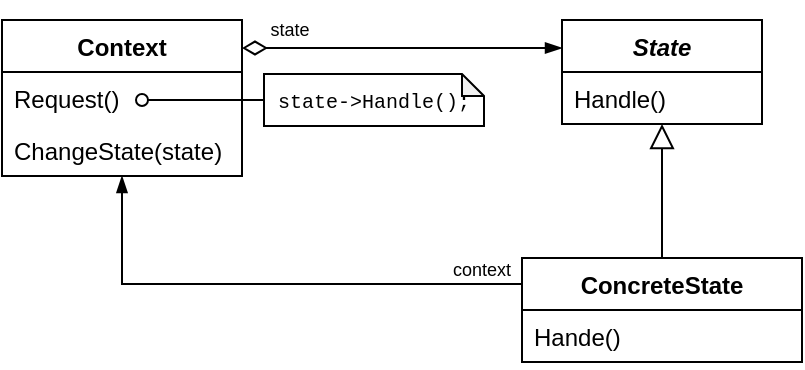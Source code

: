 <mxfile version="22.1.2" type="device">
  <diagram name="Page-1" id="FeZ3v-MQN-1dSdujgbyW">
    <mxGraphModel dx="827" dy="413" grid="1" gridSize="10" guides="1" tooltips="1" connect="1" arrows="1" fold="0" page="1" pageScale="1" pageWidth="827" pageHeight="1169" math="0" shadow="0">
      <root>
        <mxCell id="0" />
        <mxCell id="1" parent="0" />
        <mxCell id="8gvrBVobbRTJL_wqkL-d-11" value="&lt;i&gt;State&lt;/i&gt;" style="swimlane;fontStyle=1;align=center;verticalAlign=top;childLayout=stackLayout;horizontal=1;startSize=26;horizontalStack=0;resizeParent=1;resizeParentMax=0;resizeLast=0;collapsible=1;marginBottom=0;whiteSpace=wrap;html=1;" parent="1" vertex="1">
          <mxGeometry x="520" y="440" width="100" height="52" as="geometry" />
        </mxCell>
        <mxCell id="8gvrBVobbRTJL_wqkL-d-14" value="Handle()" style="text;strokeColor=none;fillColor=none;align=left;verticalAlign=top;spacingLeft=4;spacingRight=4;overflow=hidden;rotatable=0;points=[[0,0.5],[1,0.5]];portConstraint=eastwest;whiteSpace=wrap;html=1;" parent="8gvrBVobbRTJL_wqkL-d-11" vertex="1">
          <mxGeometry y="26" width="100" height="26" as="geometry" />
        </mxCell>
        <mxCell id="8gvrBVobbRTJL_wqkL-d-20" style="edgeStyle=orthogonalEdgeStyle;rounded=0;orthogonalLoop=1;jettySize=auto;html=1;exitX=0.5;exitY=0;exitDx=0;exitDy=0;endArrow=block;endFill=0;endSize=10;" parent="1" source="8gvrBVobbRTJL_wqkL-d-16" target="8gvrBVobbRTJL_wqkL-d-11" edge="1">
          <mxGeometry relative="1" as="geometry" />
        </mxCell>
        <mxCell id="O_jan2PHB6_ybYsN9cPJ-4" style="edgeStyle=orthogonalEdgeStyle;rounded=0;orthogonalLoop=1;jettySize=auto;html=1;exitX=0;exitY=0.25;exitDx=0;exitDy=0;endArrow=blockThin;endFill=1;" edge="1" parent="1" source="8gvrBVobbRTJL_wqkL-d-16" target="O_jan2PHB6_ybYsN9cPJ-1">
          <mxGeometry relative="1" as="geometry" />
        </mxCell>
        <mxCell id="8gvrBVobbRTJL_wqkL-d-16" value="ConcreteState" style="swimlane;fontStyle=1;align=center;verticalAlign=top;childLayout=stackLayout;horizontal=1;startSize=26;horizontalStack=0;resizeParent=1;resizeParentMax=0;resizeLast=0;collapsible=1;marginBottom=0;whiteSpace=wrap;html=1;" parent="1" vertex="1">
          <mxGeometry x="500" y="559" width="140" height="52" as="geometry" />
        </mxCell>
        <mxCell id="8gvrBVobbRTJL_wqkL-d-17" value="Hande()" style="text;strokeColor=none;fillColor=none;align=left;verticalAlign=top;spacingLeft=4;spacingRight=4;overflow=hidden;rotatable=0;points=[[0,0.5],[1,0.5]];portConstraint=eastwest;whiteSpace=wrap;html=1;" parent="8gvrBVobbRTJL_wqkL-d-16" vertex="1">
          <mxGeometry y="26" width="140" height="26" as="geometry" />
        </mxCell>
        <mxCell id="8gvrBVobbRTJL_wqkL-d-23" style="rounded=0;orthogonalLoop=1;jettySize=auto;html=1;endArrow=blockThin;endFill=1;startArrow=diamondThin;startFill=0;startSize=10;" parent="1" edge="1">
          <mxGeometry relative="1" as="geometry">
            <mxPoint x="360" y="454" as="sourcePoint" />
            <mxPoint x="520" y="454" as="targetPoint" />
          </mxGeometry>
        </mxCell>
        <mxCell id="8gvrBVobbRTJL_wqkL-d-37" value="&lt;font style=&quot;font-size: 10px;&quot; face=&quot;Courier New&quot;&gt;state-&amp;gt;Handle();&lt;/font&gt;" style="shape=note;whiteSpace=wrap;html=1;backgroundOutline=1;darkOpacity=0.05;size=11;" parent="1" vertex="1">
          <mxGeometry x="371" y="467" width="110" height="26" as="geometry" />
        </mxCell>
        <mxCell id="8gvrBVobbRTJL_wqkL-d-38" style="rounded=0;orthogonalLoop=1;jettySize=auto;html=1;endArrow=oval;endFill=0;exitX=0;exitY=0.5;exitDx=0;exitDy=0;exitPerimeter=0;" parent="1" source="8gvrBVobbRTJL_wqkL-d-37" edge="1">
          <mxGeometry relative="1" as="geometry">
            <mxPoint x="310" y="480" as="targetPoint" />
            <mxPoint x="370" y="480" as="sourcePoint" />
          </mxGeometry>
        </mxCell>
        <mxCell id="O_jan2PHB6_ybYsN9cPJ-1" value="Context" style="swimlane;fontStyle=1;align=center;verticalAlign=top;childLayout=stackLayout;horizontal=1;startSize=26;horizontalStack=0;resizeParent=1;resizeParentMax=0;resizeLast=0;collapsible=1;marginBottom=0;whiteSpace=wrap;html=1;" vertex="1" parent="1">
          <mxGeometry x="240" y="440" width="120" height="78" as="geometry" />
        </mxCell>
        <mxCell id="O_jan2PHB6_ybYsN9cPJ-2" value="Request()" style="text;strokeColor=none;fillColor=none;align=left;verticalAlign=top;spacingLeft=4;spacingRight=4;overflow=hidden;rotatable=0;points=[[0,0.5],[1,0.5]];portConstraint=eastwest;whiteSpace=wrap;html=1;" vertex="1" parent="O_jan2PHB6_ybYsN9cPJ-1">
          <mxGeometry y="26" width="120" height="26" as="geometry" />
        </mxCell>
        <mxCell id="O_jan2PHB6_ybYsN9cPJ-3" value="ChangeState(state)" style="text;strokeColor=none;fillColor=none;align=left;verticalAlign=top;spacingLeft=4;spacingRight=4;overflow=hidden;rotatable=0;points=[[0,0.5],[1,0.5]];portConstraint=eastwest;whiteSpace=wrap;html=1;" vertex="1" parent="O_jan2PHB6_ybYsN9cPJ-1">
          <mxGeometry y="52" width="120" height="26" as="geometry" />
        </mxCell>
        <mxCell id="O_jan2PHB6_ybYsN9cPJ-5" value="state" style="text;html=1;strokeColor=none;fillColor=none;align=center;verticalAlign=middle;whiteSpace=wrap;rounded=0;fontSize=9;" vertex="1" parent="1">
          <mxGeometry x="354" y="430" width="60" height="30" as="geometry" />
        </mxCell>
        <mxCell id="O_jan2PHB6_ybYsN9cPJ-6" value="context" style="text;html=1;strokeColor=none;fillColor=none;align=center;verticalAlign=middle;whiteSpace=wrap;rounded=0;fontSize=9;" vertex="1" parent="1">
          <mxGeometry x="450" y="550" width="60" height="30" as="geometry" />
        </mxCell>
      </root>
    </mxGraphModel>
  </diagram>
</mxfile>
